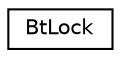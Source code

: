 digraph "Graphical Class Hierarchy"
{
  edge [fontname="Helvetica",fontsize="10",labelfontname="Helvetica",labelfontsize="10"];
  node [fontname="Helvetica",fontsize="10",shape=record];
  rankdir="LR";
  Node1 [label="BtLock",height=0.2,width=0.4,color="black", fillcolor="white", style="filled",URL="$structBtLock.html"];
}
